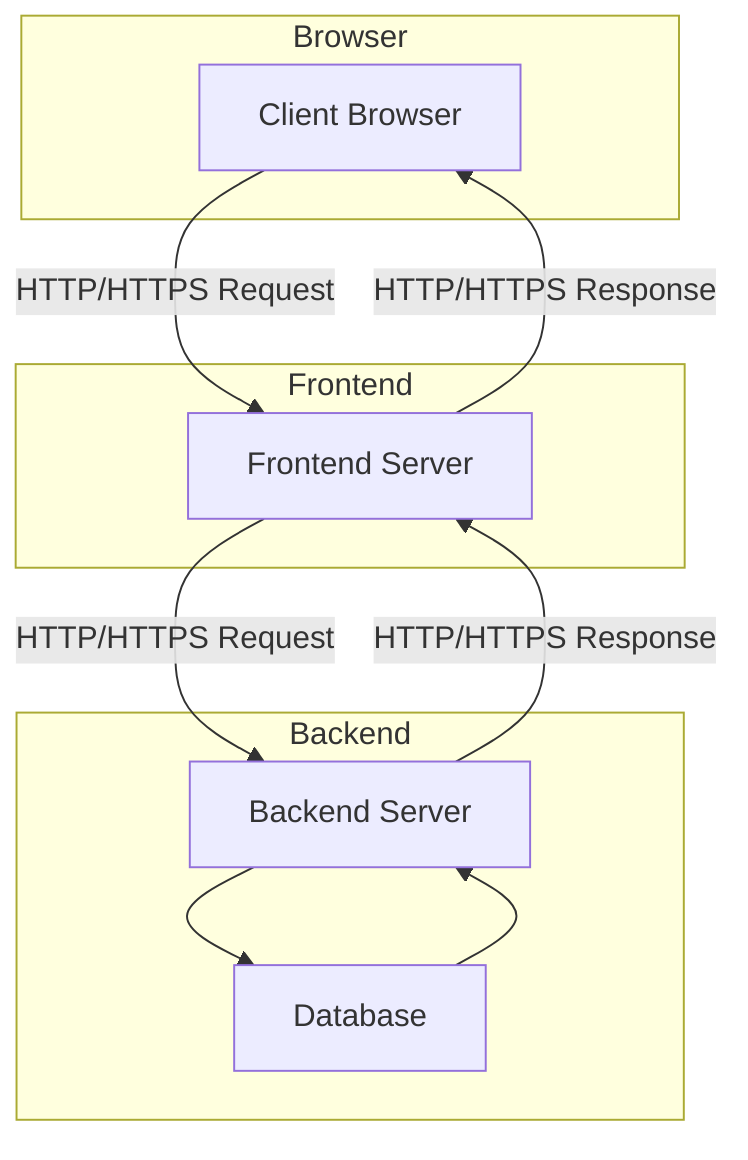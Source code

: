 graph TB
    subgraph Browser
    Client[Client Browser]
    end
    subgraph Backend
    BE[Backend Server]
    DB[Database]
    end
    subgraph Frontend
    FE[Frontend Server]
    end

    Client -->|HTTP/HTTPS Request| FE
    FE -->|HTTP/HTTPS Request| BE
    BE --> DB
    DB --> BE
    BE -->|HTTP/HTTPS Response| FE
    FE -->|HTTP/HTTPS Response| Client